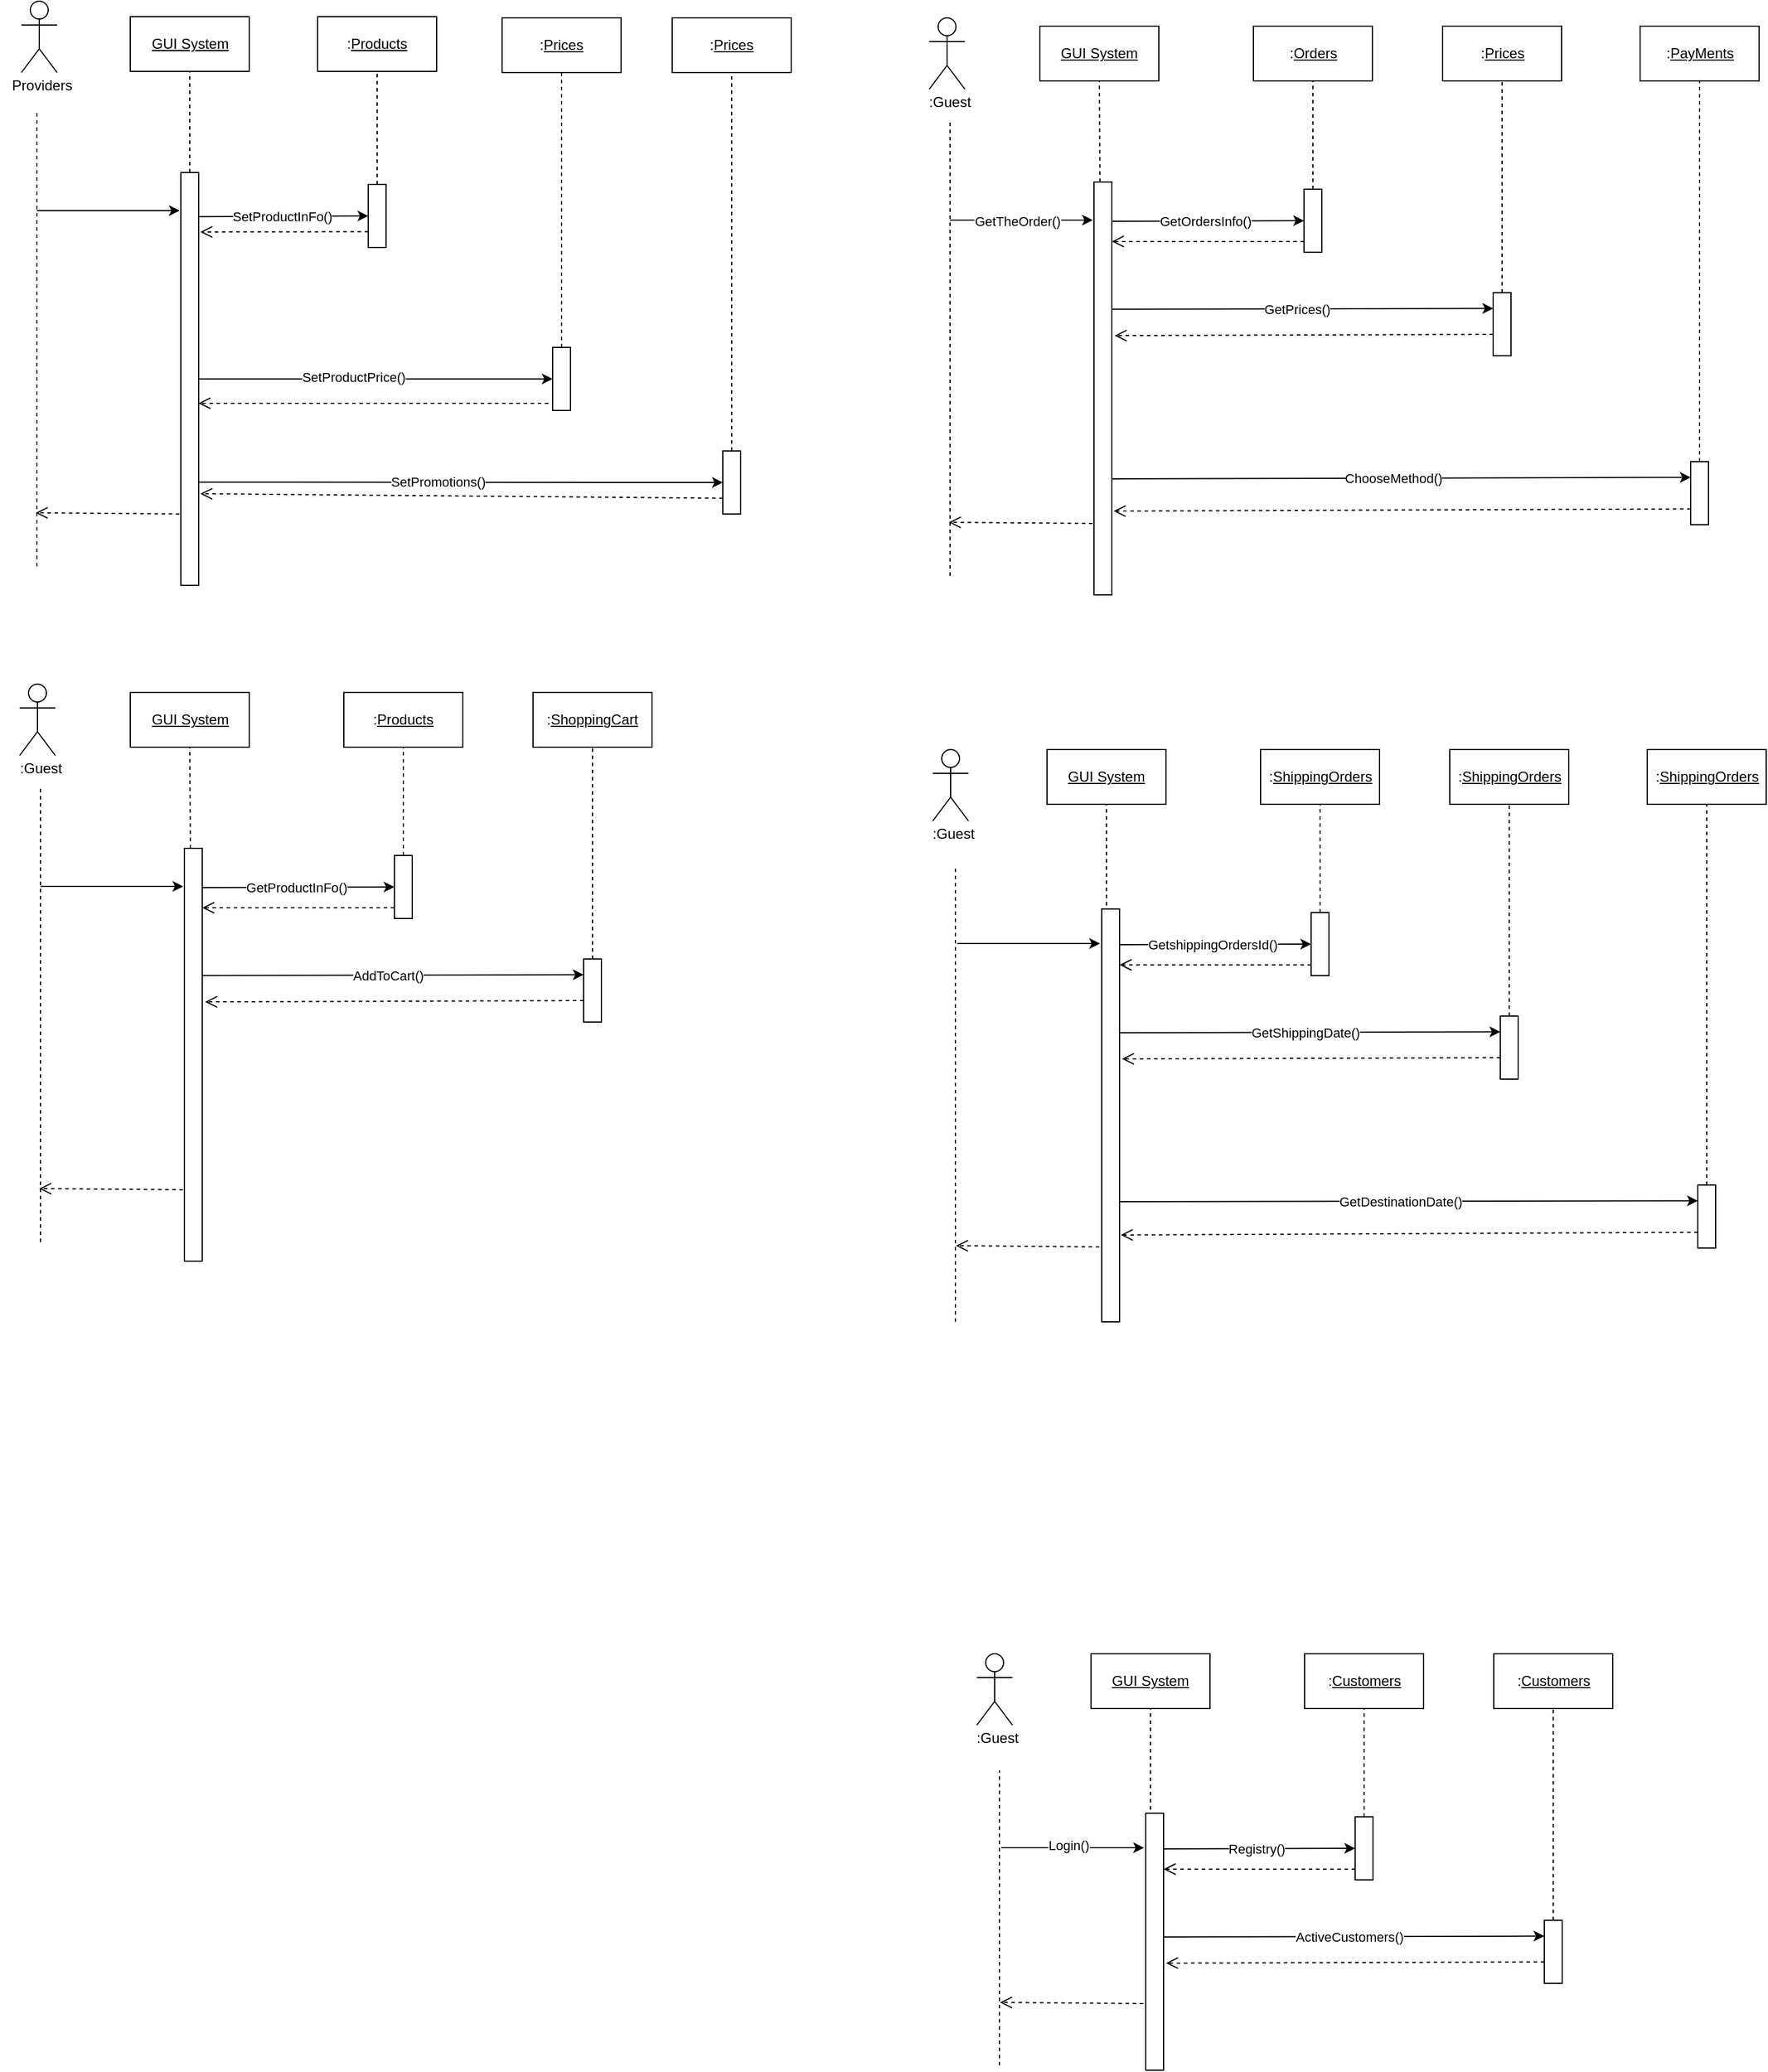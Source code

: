 <mxfile version="24.2.8" type="github">
  <diagram name="Trang-1" id="QfPc8f2yyIYW2TFsUel_">
    <mxGraphModel dx="802" dy="928" grid="0" gridSize="10" guides="1" tooltips="1" connect="1" arrows="1" fold="1" page="1" pageScale="1" pageWidth="1654" pageHeight="2336" math="0" shadow="0">
      <root>
        <mxCell id="0" />
        <mxCell id="1" parent="0" />
        <mxCell id="klZ8Iv5JOiSuoDanMf5N-1" value="Actor" style="shape=umlActor;verticalLabelPosition=bottom;verticalAlign=top;html=1;outlineConnect=0;overflow=hidden;noLabel=1;" vertex="1" parent="1">
          <mxGeometry x="75" y="64" width="30" height="60" as="geometry" />
        </mxCell>
        <mxCell id="klZ8Iv5JOiSuoDanMf5N-3" value="&lt;u&gt;GUI System&lt;/u&gt;" style="rounded=0;whiteSpace=wrap;html=1;" vertex="1" parent="1">
          <mxGeometry x="166.5" y="77" width="100" height="46" as="geometry" />
        </mxCell>
        <mxCell id="klZ8Iv5JOiSuoDanMf5N-4" value="" style="rounded=0;whiteSpace=wrap;html=1;" vertex="1" parent="1">
          <mxGeometry x="209" y="208" width="15" height="347" as="geometry" />
        </mxCell>
        <mxCell id="klZ8Iv5JOiSuoDanMf5N-5" value=":&lt;u&gt;Products&lt;/u&gt;" style="rounded=0;whiteSpace=wrap;html=1;" vertex="1" parent="1">
          <mxGeometry x="324" y="77" width="100" height="46" as="geometry" />
        </mxCell>
        <mxCell id="klZ8Iv5JOiSuoDanMf5N-6" value=":&lt;u&gt;Prices&lt;/u&gt;" style="rounded=0;whiteSpace=wrap;html=1;" vertex="1" parent="1">
          <mxGeometry x="479" y="78" width="100" height="46" as="geometry" />
        </mxCell>
        <mxCell id="klZ8Iv5JOiSuoDanMf5N-8" value="" style="endArrow=none;dashed=1;html=1;rounded=0;" edge="1" parent="1">
          <mxGeometry width="50" height="50" relative="1" as="geometry">
            <mxPoint x="88" y="539" as="sourcePoint" />
            <mxPoint x="88" y="156" as="targetPoint" />
          </mxGeometry>
        </mxCell>
        <mxCell id="klZ8Iv5JOiSuoDanMf5N-9" value="" style="endArrow=classic;html=1;rounded=0;" edge="1" parent="1">
          <mxGeometry width="50" height="50" relative="1" as="geometry">
            <mxPoint x="88" y="240" as="sourcePoint" />
            <mxPoint x="208" y="240" as="targetPoint" />
          </mxGeometry>
        </mxCell>
        <mxCell id="klZ8Iv5JOiSuoDanMf5N-10" value="" style="endArrow=none;dashed=1;html=1;rounded=0;entryX=0.5;entryY=1;entryDx=0;entryDy=0;exitX=0.5;exitY=0;exitDx=0;exitDy=0;" edge="1" parent="1" source="klZ8Iv5JOiSuoDanMf5N-4" target="klZ8Iv5JOiSuoDanMf5N-3">
          <mxGeometry width="50" height="50" relative="1" as="geometry">
            <mxPoint x="232" y="337" as="sourcePoint" />
            <mxPoint x="282" y="287" as="targetPoint" />
          </mxGeometry>
        </mxCell>
        <mxCell id="klZ8Iv5JOiSuoDanMf5N-13" value="" style="endArrow=classic;html=1;rounded=0;exitX=1.027;exitY=0.107;exitDx=0;exitDy=0;exitPerimeter=0;entryX=0;entryY=0.5;entryDx=0;entryDy=0;" edge="1" parent="1" source="klZ8Iv5JOiSuoDanMf5N-4" target="klZ8Iv5JOiSuoDanMf5N-14">
          <mxGeometry width="50" height="50" relative="1" as="geometry">
            <mxPoint x="257" y="236" as="sourcePoint" />
            <mxPoint x="338" y="239" as="targetPoint" />
          </mxGeometry>
        </mxCell>
        <mxCell id="klZ8Iv5JOiSuoDanMf5N-16" value="SetProductInFo()" style="edgeLabel;html=1;align=center;verticalAlign=middle;resizable=0;points=[];" vertex="1" connectable="0" parent="klZ8Iv5JOiSuoDanMf5N-13">
          <mxGeometry x="-0.029" relative="1" as="geometry">
            <mxPoint as="offset" />
          </mxGeometry>
        </mxCell>
        <mxCell id="klZ8Iv5JOiSuoDanMf5N-14" value="" style="rounded=0;whiteSpace=wrap;html=1;" vertex="1" parent="1">
          <mxGeometry x="366.5" y="218" width="15" height="53" as="geometry" />
        </mxCell>
        <mxCell id="klZ8Iv5JOiSuoDanMf5N-18" value="" style="rounded=0;whiteSpace=wrap;html=1;" vertex="1" parent="1">
          <mxGeometry x="521.5" y="355" width="15" height="53" as="geometry" />
        </mxCell>
        <mxCell id="klZ8Iv5JOiSuoDanMf5N-21" value="" style="endArrow=none;dashed=1;html=1;rounded=0;exitX=0.5;exitY=0;exitDx=0;exitDy=0;entryX=0.5;entryY=1;entryDx=0;entryDy=0;" edge="1" parent="1" source="klZ8Iv5JOiSuoDanMf5N-14" target="klZ8Iv5JOiSuoDanMf5N-5">
          <mxGeometry width="50" height="50" relative="1" as="geometry">
            <mxPoint x="464" y="337" as="sourcePoint" />
            <mxPoint x="514" y="287" as="targetPoint" />
          </mxGeometry>
        </mxCell>
        <mxCell id="klZ8Iv5JOiSuoDanMf5N-22" value="" style="endArrow=none;dashed=1;html=1;rounded=0;exitX=0.5;exitY=0;exitDx=0;exitDy=0;entryX=0.5;entryY=1;entryDx=0;entryDy=0;" edge="1" parent="1" source="klZ8Iv5JOiSuoDanMf5N-18" target="klZ8Iv5JOiSuoDanMf5N-6">
          <mxGeometry width="50" height="50" relative="1" as="geometry">
            <mxPoint x="384" y="222" as="sourcePoint" />
            <mxPoint x="384" y="133" as="targetPoint" />
          </mxGeometry>
        </mxCell>
        <mxCell id="klZ8Iv5JOiSuoDanMf5N-24" value=":&lt;u&gt;Prices&lt;/u&gt;" style="rounded=0;whiteSpace=wrap;html=1;" vertex="1" parent="1">
          <mxGeometry x="622" y="78" width="100" height="46" as="geometry" />
        </mxCell>
        <mxCell id="klZ8Iv5JOiSuoDanMf5N-25" value="" style="endArrow=none;dashed=1;html=1;rounded=0;entryX=0.5;entryY=1;entryDx=0;entryDy=0;exitX=0.5;exitY=0;exitDx=0;exitDy=0;" edge="1" parent="1" source="klZ8Iv5JOiSuoDanMf5N-27" target="klZ8Iv5JOiSuoDanMf5N-24">
          <mxGeometry width="50" height="50" relative="1" as="geometry">
            <mxPoint x="672" y="197" as="sourcePoint" />
            <mxPoint x="514" y="287" as="targetPoint" />
          </mxGeometry>
        </mxCell>
        <mxCell id="klZ8Iv5JOiSuoDanMf5N-27" value="" style="rounded=0;whiteSpace=wrap;html=1;" vertex="1" parent="1">
          <mxGeometry x="664.5" y="442" width="15" height="53" as="geometry" />
        </mxCell>
        <mxCell id="klZ8Iv5JOiSuoDanMf5N-30" style="rounded=0;orthogonalLoop=1;jettySize=auto;html=1;exitX=1;exitY=0.5;exitDx=0;exitDy=0;entryX=0;entryY=0.5;entryDx=0;entryDy=0;" edge="1" parent="1" source="klZ8Iv5JOiSuoDanMf5N-4" target="klZ8Iv5JOiSuoDanMf5N-18">
          <mxGeometry relative="1" as="geometry">
            <mxPoint x="508" y="349" as="targetPoint" />
            <mxPoint x="261" y="313" as="sourcePoint" />
          </mxGeometry>
        </mxCell>
        <mxCell id="klZ8Iv5JOiSuoDanMf5N-31" value="SetProductPrice()" style="edgeLabel;html=1;align=center;verticalAlign=middle;resizable=0;points=[];" vertex="1" connectable="0" parent="klZ8Iv5JOiSuoDanMf5N-30">
          <mxGeometry x="-0.131" y="2" relative="1" as="geometry">
            <mxPoint as="offset" />
          </mxGeometry>
        </mxCell>
        <mxCell id="klZ8Iv5JOiSuoDanMf5N-32" style="rounded=0;orthogonalLoop=1;jettySize=auto;html=1;exitX=1;exitY=0.75;exitDx=0;exitDy=0;entryX=0;entryY=0.5;entryDx=0;entryDy=0;" edge="1" parent="1" source="klZ8Iv5JOiSuoDanMf5N-4" target="klZ8Iv5JOiSuoDanMf5N-27">
          <mxGeometry relative="1" as="geometry">
            <mxPoint x="378" y="466" as="sourcePoint" />
            <mxPoint x="590" y="468" as="targetPoint" />
          </mxGeometry>
        </mxCell>
        <mxCell id="klZ8Iv5JOiSuoDanMf5N-33" value="SetPromotions()" style="edgeLabel;html=1;align=center;verticalAlign=middle;resizable=0;points=[];" vertex="1" connectable="0" parent="klZ8Iv5JOiSuoDanMf5N-32">
          <mxGeometry x="-0.089" y="1" relative="1" as="geometry">
            <mxPoint as="offset" />
          </mxGeometry>
        </mxCell>
        <mxCell id="klZ8Iv5JOiSuoDanMf5N-35" value="" style="html=1;verticalAlign=bottom;endArrow=open;dashed=1;endSize=8;curved=0;rounded=0;exitX=0;exitY=0.75;exitDx=0;exitDy=0;entryX=1.093;entryY=0.144;entryDx=0;entryDy=0;entryPerimeter=0;" edge="1" parent="1" source="klZ8Iv5JOiSuoDanMf5N-14" target="klZ8Iv5JOiSuoDanMf5N-4">
          <mxGeometry relative="1" as="geometry">
            <mxPoint x="353" y="268" as="sourcePoint" />
            <mxPoint x="273" y="268" as="targetPoint" />
          </mxGeometry>
        </mxCell>
        <mxCell id="klZ8Iv5JOiSuoDanMf5N-36" value="" style="html=1;verticalAlign=bottom;endArrow=open;dashed=1;endSize=8;curved=0;rounded=0;exitX=-0.08;exitY=0.827;exitDx=0;exitDy=0;entryX=1.093;entryY=0.144;entryDx=0;entryDy=0;entryPerimeter=0;exitPerimeter=0;" edge="1" parent="1" source="klZ8Iv5JOiSuoDanMf5N-4">
          <mxGeometry relative="1" as="geometry">
            <mxPoint x="229" y="494" as="sourcePoint" />
            <mxPoint x="87" y="494" as="targetPoint" />
          </mxGeometry>
        </mxCell>
        <mxCell id="klZ8Iv5JOiSuoDanMf5N-37" value="" style="html=1;verticalAlign=bottom;endArrow=open;dashed=1;endSize=8;curved=0;rounded=0;exitX=0;exitY=0.75;exitDx=0;exitDy=0;entryX=1.093;entryY=0.778;entryDx=0;entryDy=0;entryPerimeter=0;" edge="1" parent="1" source="klZ8Iv5JOiSuoDanMf5N-27" target="klZ8Iv5JOiSuoDanMf5N-4">
          <mxGeometry relative="1" as="geometry">
            <mxPoint x="371" y="485" as="sourcePoint" />
            <mxPoint x="229" y="485" as="targetPoint" />
          </mxGeometry>
        </mxCell>
        <mxCell id="klZ8Iv5JOiSuoDanMf5N-38" value="" style="html=1;verticalAlign=bottom;endArrow=open;dashed=1;endSize=8;curved=0;rounded=0;exitX=0;exitY=0.75;exitDx=0;exitDy=0;entryX=0.987;entryY=0.559;entryDx=0;entryDy=0;entryPerimeter=0;" edge="1" parent="1" target="klZ8Iv5JOiSuoDanMf5N-4">
          <mxGeometry relative="1" as="geometry">
            <mxPoint x="518" y="402" as="sourcePoint" />
            <mxPoint x="376" y="402" as="targetPoint" />
          </mxGeometry>
        </mxCell>
        <mxCell id="klZ8Iv5JOiSuoDanMf5N-40" value="Providers" style="text;html=1;align=center;verticalAlign=middle;resizable=0;points=[];autosize=1;strokeColor=none;fillColor=none;" vertex="1" parent="1">
          <mxGeometry x="57" y="122" width="69" height="26" as="geometry" />
        </mxCell>
        <mxCell id="klZ8Iv5JOiSuoDanMf5N-41" value="Actor" style="shape=umlActor;verticalLabelPosition=bottom;verticalAlign=top;html=1;outlineConnect=0;overflow=hidden;noLabel=1;" vertex="1" parent="1">
          <mxGeometry x="73.5" y="638" width="30" height="60" as="geometry" />
        </mxCell>
        <mxCell id="klZ8Iv5JOiSuoDanMf5N-42" value=":Guest" style="text;html=1;align=center;verticalAlign=middle;resizable=0;points=[];autosize=1;strokeColor=none;fillColor=none;" vertex="1" parent="1">
          <mxGeometry x="64.5" y="696" width="53" height="26" as="geometry" />
        </mxCell>
        <mxCell id="klZ8Iv5JOiSuoDanMf5N-43" value="" style="endArrow=none;dashed=1;html=1;rounded=0;" edge="1" parent="1">
          <mxGeometry width="50" height="50" relative="1" as="geometry">
            <mxPoint x="91" y="1107" as="sourcePoint" />
            <mxPoint x="91" y="724" as="targetPoint" />
          </mxGeometry>
        </mxCell>
        <mxCell id="klZ8Iv5JOiSuoDanMf5N-44" value="" style="endArrow=classic;html=1;rounded=0;" edge="1" parent="1">
          <mxGeometry width="50" height="50" relative="1" as="geometry">
            <mxPoint x="91" y="808" as="sourcePoint" />
            <mxPoint x="211" y="808" as="targetPoint" />
          </mxGeometry>
        </mxCell>
        <mxCell id="klZ8Iv5JOiSuoDanMf5N-45" value="" style="rounded=0;whiteSpace=wrap;html=1;" vertex="1" parent="1">
          <mxGeometry x="212" y="776" width="15" height="347" as="geometry" />
        </mxCell>
        <mxCell id="klZ8Iv5JOiSuoDanMf5N-46" value="" style="html=1;verticalAlign=bottom;endArrow=open;dashed=1;endSize=8;curved=0;rounded=0;exitX=-0.08;exitY=0.827;exitDx=0;exitDy=0;entryX=1.093;entryY=0.144;entryDx=0;entryDy=0;entryPerimeter=0;exitPerimeter=0;" edge="1" source="klZ8Iv5JOiSuoDanMf5N-45" parent="1">
          <mxGeometry relative="1" as="geometry">
            <mxPoint x="232" y="1062" as="sourcePoint" />
            <mxPoint x="90" y="1062" as="targetPoint" />
          </mxGeometry>
        </mxCell>
        <mxCell id="klZ8Iv5JOiSuoDanMf5N-47" value="&lt;u&gt;GUI System&lt;/u&gt;" style="rounded=0;whiteSpace=wrap;html=1;" vertex="1" parent="1">
          <mxGeometry x="166.5" y="645" width="100" height="46" as="geometry" />
        </mxCell>
        <mxCell id="klZ8Iv5JOiSuoDanMf5N-48" value="" style="endArrow=none;dashed=1;html=1;rounded=0;entryX=0.5;entryY=1;entryDx=0;entryDy=0;exitX=0.333;exitY=0;exitDx=0;exitDy=0;exitPerimeter=0;" edge="1" parent="1" source="klZ8Iv5JOiSuoDanMf5N-45" target="klZ8Iv5JOiSuoDanMf5N-47">
          <mxGeometry width="50" height="50" relative="1" as="geometry">
            <mxPoint x="219" y="772" as="sourcePoint" />
            <mxPoint x="219" y="694" as="targetPoint" />
          </mxGeometry>
        </mxCell>
        <mxCell id="klZ8Iv5JOiSuoDanMf5N-49" value=":&lt;u&gt;Products&lt;/u&gt;" style="rounded=0;whiteSpace=wrap;html=1;" vertex="1" parent="1">
          <mxGeometry x="346" y="645" width="100" height="46" as="geometry" />
        </mxCell>
        <mxCell id="klZ8Iv5JOiSuoDanMf5N-50" value="" style="endArrow=none;dashed=1;html=1;rounded=0;entryX=0.5;entryY=1;entryDx=0;entryDy=0;exitX=0.5;exitY=0;exitDx=0;exitDy=0;" edge="1" parent="1" source="klZ8Iv5JOiSuoDanMf5N-51" target="klZ8Iv5JOiSuoDanMf5N-49">
          <mxGeometry width="50" height="50" relative="1" as="geometry">
            <mxPoint x="396" y="760" as="sourcePoint" />
            <mxPoint x="395.5" y="698" as="targetPoint" />
          </mxGeometry>
        </mxCell>
        <mxCell id="klZ8Iv5JOiSuoDanMf5N-51" value="" style="rounded=0;whiteSpace=wrap;html=1;" vertex="1" parent="1">
          <mxGeometry x="388.5" y="782" width="15" height="53" as="geometry" />
        </mxCell>
        <mxCell id="klZ8Iv5JOiSuoDanMf5N-52" value="" style="endArrow=classic;html=1;rounded=0;exitX=1.027;exitY=0.107;exitDx=0;exitDy=0;exitPerimeter=0;entryX=0;entryY=0.5;entryDx=0;entryDy=0;" edge="1" parent="1" target="klZ8Iv5JOiSuoDanMf5N-51">
          <mxGeometry width="50" height="50" relative="1" as="geometry">
            <mxPoint x="227" y="809" as="sourcePoint" />
            <mxPoint x="370" y="809" as="targetPoint" />
          </mxGeometry>
        </mxCell>
        <mxCell id="klZ8Iv5JOiSuoDanMf5N-53" value="GetProductInFo()" style="edgeLabel;html=1;align=center;verticalAlign=middle;resizable=0;points=[];" vertex="1" connectable="0" parent="klZ8Iv5JOiSuoDanMf5N-52">
          <mxGeometry x="-0.029" relative="1" as="geometry">
            <mxPoint as="offset" />
          </mxGeometry>
        </mxCell>
        <mxCell id="klZ8Iv5JOiSuoDanMf5N-55" value="" style="html=1;verticalAlign=bottom;endArrow=open;dashed=1;endSize=8;curved=0;rounded=0;exitX=-0.08;exitY=0.827;exitDx=0;exitDy=0;entryX=1;entryY=0.144;entryDx=0;entryDy=0;entryPerimeter=0;exitPerimeter=0;" edge="1" parent="1" target="klZ8Iv5JOiSuoDanMf5N-45">
          <mxGeometry relative="1" as="geometry">
            <mxPoint x="388.5" y="826" as="sourcePoint" />
            <mxPoint x="267.5" y="825" as="targetPoint" />
          </mxGeometry>
        </mxCell>
        <mxCell id="klZ8Iv5JOiSuoDanMf5N-56" value=":&lt;u&gt;ShoppingCart&lt;/u&gt;" style="rounded=0;whiteSpace=wrap;html=1;" vertex="1" parent="1">
          <mxGeometry x="505" y="645" width="100" height="46" as="geometry" />
        </mxCell>
        <mxCell id="klZ8Iv5JOiSuoDanMf5N-57" value="" style="endArrow=none;dashed=1;html=1;rounded=0;entryX=0.5;entryY=1;entryDx=0;entryDy=0;exitX=0.5;exitY=0;exitDx=0;exitDy=0;" edge="1" parent="1" source="klZ8Iv5JOiSuoDanMf5N-58" target="klZ8Iv5JOiSuoDanMf5N-56">
          <mxGeometry width="50" height="50" relative="1" as="geometry">
            <mxPoint x="555" y="871" as="sourcePoint" />
            <mxPoint x="406" y="701" as="targetPoint" />
          </mxGeometry>
        </mxCell>
        <mxCell id="klZ8Iv5JOiSuoDanMf5N-58" value="" style="rounded=0;whiteSpace=wrap;html=1;" vertex="1" parent="1">
          <mxGeometry x="547.5" y="869" width="15" height="53" as="geometry" />
        </mxCell>
        <mxCell id="klZ8Iv5JOiSuoDanMf5N-59" value="" style="endArrow=classic;html=1;rounded=0;exitX=1;exitY=0.308;exitDx=0;exitDy=0;exitPerimeter=0;entryX=0;entryY=0.25;entryDx=0;entryDy=0;" edge="1" parent="1" source="klZ8Iv5JOiSuoDanMf5N-45" target="klZ8Iv5JOiSuoDanMf5N-58">
          <mxGeometry width="50" height="50" relative="1" as="geometry">
            <mxPoint x="227" y="891" as="sourcePoint" />
            <mxPoint x="389" y="891" as="targetPoint" />
          </mxGeometry>
        </mxCell>
        <mxCell id="klZ8Iv5JOiSuoDanMf5N-60" value="AddToCart()" style="edgeLabel;html=1;align=center;verticalAlign=middle;resizable=0;points=[];" vertex="1" connectable="0" parent="klZ8Iv5JOiSuoDanMf5N-59">
          <mxGeometry x="-0.029" relative="1" as="geometry">
            <mxPoint as="offset" />
          </mxGeometry>
        </mxCell>
        <mxCell id="klZ8Iv5JOiSuoDanMf5N-61" value="" style="html=1;verticalAlign=bottom;endArrow=open;dashed=1;endSize=8;curved=0;rounded=0;exitX=-0.08;exitY=0.827;exitDx=0;exitDy=0;entryX=1.16;entryY=0.372;entryDx=0;entryDy=0;entryPerimeter=0;exitPerimeter=0;" edge="1" parent="1" target="klZ8Iv5JOiSuoDanMf5N-45">
          <mxGeometry relative="1" as="geometry">
            <mxPoint x="547.5" y="904" as="sourcePoint" />
            <mxPoint x="386" y="904" as="targetPoint" />
          </mxGeometry>
        </mxCell>
        <mxCell id="klZ8Iv5JOiSuoDanMf5N-63" value="Actor" style="shape=umlActor;verticalLabelPosition=bottom;verticalAlign=top;html=1;outlineConnect=0;overflow=hidden;noLabel=1;" vertex="1" parent="1">
          <mxGeometry x="838" y="78" width="30" height="60" as="geometry" />
        </mxCell>
        <mxCell id="klZ8Iv5JOiSuoDanMf5N-64" value=":Guest" style="text;html=1;align=center;verticalAlign=middle;resizable=0;points=[];autosize=1;strokeColor=none;fillColor=none;" vertex="1" parent="1">
          <mxGeometry x="828" y="136" width="53" height="26" as="geometry" />
        </mxCell>
        <mxCell id="klZ8Iv5JOiSuoDanMf5N-65" value="" style="endArrow=none;dashed=1;html=1;rounded=0;" edge="1" parent="1">
          <mxGeometry width="50" height="50" relative="1" as="geometry">
            <mxPoint x="855.5" y="547" as="sourcePoint" />
            <mxPoint x="855.5" y="164" as="targetPoint" />
          </mxGeometry>
        </mxCell>
        <mxCell id="klZ8Iv5JOiSuoDanMf5N-66" value="" style="endArrow=classic;html=1;rounded=0;" edge="1" parent="1">
          <mxGeometry width="50" height="50" relative="1" as="geometry">
            <mxPoint x="855.5" y="248" as="sourcePoint" />
            <mxPoint x="975.5" y="248" as="targetPoint" />
          </mxGeometry>
        </mxCell>
        <mxCell id="klZ8Iv5JOiSuoDanMf5N-83" value="GetTheOrder()" style="edgeLabel;html=1;align=center;verticalAlign=middle;resizable=0;points=[];" vertex="1" connectable="0" parent="klZ8Iv5JOiSuoDanMf5N-66">
          <mxGeometry x="-0.261" y="-1" relative="1" as="geometry">
            <mxPoint x="12" as="offset" />
          </mxGeometry>
        </mxCell>
        <mxCell id="klZ8Iv5JOiSuoDanMf5N-67" value="" style="rounded=0;whiteSpace=wrap;html=1;" vertex="1" parent="1">
          <mxGeometry x="976.5" y="216" width="15" height="347" as="geometry" />
        </mxCell>
        <mxCell id="klZ8Iv5JOiSuoDanMf5N-68" value="" style="html=1;verticalAlign=bottom;endArrow=open;dashed=1;endSize=8;curved=0;rounded=0;exitX=-0.08;exitY=0.827;exitDx=0;exitDy=0;entryX=1.093;entryY=0.144;entryDx=0;entryDy=0;entryPerimeter=0;exitPerimeter=0;" edge="1" source="klZ8Iv5JOiSuoDanMf5N-67" parent="1">
          <mxGeometry relative="1" as="geometry">
            <mxPoint x="996.5" y="502" as="sourcePoint" />
            <mxPoint x="854.5" y="502" as="targetPoint" />
          </mxGeometry>
        </mxCell>
        <mxCell id="klZ8Iv5JOiSuoDanMf5N-69" value="&lt;u&gt;GUI System&lt;/u&gt;" style="rounded=0;whiteSpace=wrap;html=1;" vertex="1" parent="1">
          <mxGeometry x="931" y="85" width="100" height="46" as="geometry" />
        </mxCell>
        <mxCell id="klZ8Iv5JOiSuoDanMf5N-70" value="" style="endArrow=none;dashed=1;html=1;rounded=0;entryX=0.5;entryY=1;entryDx=0;entryDy=0;exitX=0.333;exitY=0;exitDx=0;exitDy=0;exitPerimeter=0;" edge="1" source="klZ8Iv5JOiSuoDanMf5N-67" target="klZ8Iv5JOiSuoDanMf5N-69" parent="1">
          <mxGeometry width="50" height="50" relative="1" as="geometry">
            <mxPoint x="983.5" y="212" as="sourcePoint" />
            <mxPoint x="983.5" y="134" as="targetPoint" />
          </mxGeometry>
        </mxCell>
        <mxCell id="klZ8Iv5JOiSuoDanMf5N-71" value=":&lt;u&gt;Orders&lt;/u&gt;" style="rounded=0;whiteSpace=wrap;html=1;" vertex="1" parent="1">
          <mxGeometry x="1110.5" y="85" width="100" height="46" as="geometry" />
        </mxCell>
        <mxCell id="klZ8Iv5JOiSuoDanMf5N-72" value="" style="endArrow=none;dashed=1;html=1;rounded=0;entryX=0.5;entryY=1;entryDx=0;entryDy=0;exitX=0.5;exitY=0;exitDx=0;exitDy=0;" edge="1" source="klZ8Iv5JOiSuoDanMf5N-73" target="klZ8Iv5JOiSuoDanMf5N-71" parent="1">
          <mxGeometry width="50" height="50" relative="1" as="geometry">
            <mxPoint x="1160.5" y="200" as="sourcePoint" />
            <mxPoint x="1160" y="138" as="targetPoint" />
          </mxGeometry>
        </mxCell>
        <mxCell id="klZ8Iv5JOiSuoDanMf5N-73" value="" style="rounded=0;whiteSpace=wrap;html=1;" vertex="1" parent="1">
          <mxGeometry x="1153" y="222" width="15" height="53" as="geometry" />
        </mxCell>
        <mxCell id="klZ8Iv5JOiSuoDanMf5N-74" value="" style="endArrow=classic;html=1;rounded=0;exitX=1.027;exitY=0.107;exitDx=0;exitDy=0;exitPerimeter=0;entryX=0;entryY=0.5;entryDx=0;entryDy=0;" edge="1" target="klZ8Iv5JOiSuoDanMf5N-73" parent="1">
          <mxGeometry width="50" height="50" relative="1" as="geometry">
            <mxPoint x="991.5" y="249" as="sourcePoint" />
            <mxPoint x="1134.5" y="249" as="targetPoint" />
          </mxGeometry>
        </mxCell>
        <mxCell id="klZ8Iv5JOiSuoDanMf5N-75" value="GetOrdersInfo()" style="edgeLabel;html=1;align=center;verticalAlign=middle;resizable=0;points=[];" vertex="1" connectable="0" parent="klZ8Iv5JOiSuoDanMf5N-74">
          <mxGeometry x="-0.029" relative="1" as="geometry">
            <mxPoint as="offset" />
          </mxGeometry>
        </mxCell>
        <mxCell id="klZ8Iv5JOiSuoDanMf5N-76" value="" style="html=1;verticalAlign=bottom;endArrow=open;dashed=1;endSize=8;curved=0;rounded=0;exitX=-0.08;exitY=0.827;exitDx=0;exitDy=0;entryX=1;entryY=0.144;entryDx=0;entryDy=0;entryPerimeter=0;exitPerimeter=0;" edge="1" target="klZ8Iv5JOiSuoDanMf5N-67" parent="1">
          <mxGeometry relative="1" as="geometry">
            <mxPoint x="1153" y="266" as="sourcePoint" />
            <mxPoint x="1032" y="265" as="targetPoint" />
          </mxGeometry>
        </mxCell>
        <mxCell id="klZ8Iv5JOiSuoDanMf5N-77" value=":&lt;u&gt;Prices&lt;/u&gt;" style="rounded=0;whiteSpace=wrap;html=1;" vertex="1" parent="1">
          <mxGeometry x="1269.5" y="85" width="100" height="46" as="geometry" />
        </mxCell>
        <mxCell id="klZ8Iv5JOiSuoDanMf5N-78" value="" style="endArrow=none;dashed=1;html=1;rounded=0;entryX=0.5;entryY=1;entryDx=0;entryDy=0;exitX=0.5;exitY=0;exitDx=0;exitDy=0;" edge="1" source="klZ8Iv5JOiSuoDanMf5N-79" target="klZ8Iv5JOiSuoDanMf5N-77" parent="1">
          <mxGeometry width="50" height="50" relative="1" as="geometry">
            <mxPoint x="1319.5" y="311" as="sourcePoint" />
            <mxPoint x="1170.5" y="141" as="targetPoint" />
          </mxGeometry>
        </mxCell>
        <mxCell id="klZ8Iv5JOiSuoDanMf5N-79" value="" style="rounded=0;whiteSpace=wrap;html=1;" vertex="1" parent="1">
          <mxGeometry x="1312" y="309" width="15" height="53" as="geometry" />
        </mxCell>
        <mxCell id="klZ8Iv5JOiSuoDanMf5N-80" value="" style="endArrow=classic;html=1;rounded=0;exitX=1;exitY=0.308;exitDx=0;exitDy=0;exitPerimeter=0;entryX=0;entryY=0.25;entryDx=0;entryDy=0;" edge="1" source="klZ8Iv5JOiSuoDanMf5N-67" target="klZ8Iv5JOiSuoDanMf5N-79" parent="1">
          <mxGeometry width="50" height="50" relative="1" as="geometry">
            <mxPoint x="991.5" y="331" as="sourcePoint" />
            <mxPoint x="1153.5" y="331" as="targetPoint" />
          </mxGeometry>
        </mxCell>
        <mxCell id="klZ8Iv5JOiSuoDanMf5N-81" value="GetPrices()" style="edgeLabel;html=1;align=center;verticalAlign=middle;resizable=0;points=[];" vertex="1" connectable="0" parent="klZ8Iv5JOiSuoDanMf5N-80">
          <mxGeometry x="-0.029" relative="1" as="geometry">
            <mxPoint as="offset" />
          </mxGeometry>
        </mxCell>
        <mxCell id="klZ8Iv5JOiSuoDanMf5N-82" value="" style="html=1;verticalAlign=bottom;endArrow=open;dashed=1;endSize=8;curved=0;rounded=0;exitX=-0.08;exitY=0.827;exitDx=0;exitDy=0;entryX=1.16;entryY=0.372;entryDx=0;entryDy=0;entryPerimeter=0;exitPerimeter=0;" edge="1" target="klZ8Iv5JOiSuoDanMf5N-67" parent="1">
          <mxGeometry relative="1" as="geometry">
            <mxPoint x="1312" y="344" as="sourcePoint" />
            <mxPoint x="1150.5" y="344" as="targetPoint" />
          </mxGeometry>
        </mxCell>
        <mxCell id="klZ8Iv5JOiSuoDanMf5N-84" value="" style="endArrow=classic;html=1;rounded=0;exitX=0.999;exitY=0.719;exitDx=0;exitDy=0;exitPerimeter=0;entryX=0;entryY=0.25;entryDx=0;entryDy=0;" edge="1" target="klZ8Iv5JOiSuoDanMf5N-87" parent="1" source="klZ8Iv5JOiSuoDanMf5N-67">
          <mxGeometry width="50" height="50" relative="1" as="geometry">
            <mxPoint x="1158" y="323" as="sourcePoint" />
            <mxPoint x="1319.5" y="331" as="targetPoint" />
          </mxGeometry>
        </mxCell>
        <mxCell id="klZ8Iv5JOiSuoDanMf5N-85" value="ChooseMethod()" style="edgeLabel;html=1;align=center;verticalAlign=middle;resizable=0;points=[];" vertex="1" connectable="0" parent="klZ8Iv5JOiSuoDanMf5N-84">
          <mxGeometry x="-0.029" relative="1" as="geometry">
            <mxPoint as="offset" />
          </mxGeometry>
        </mxCell>
        <mxCell id="klZ8Iv5JOiSuoDanMf5N-86" value="" style="html=1;verticalAlign=bottom;endArrow=open;dashed=1;endSize=8;curved=0;rounded=0;exitX=0;exitY=0.75;exitDx=0;exitDy=0;entryX=1.102;entryY=0.797;entryDx=0;entryDy=0;entryPerimeter=0;" edge="1" parent="1" source="klZ8Iv5JOiSuoDanMf5N-87" target="klZ8Iv5JOiSuoDanMf5N-67">
          <mxGeometry relative="1" as="geometry">
            <mxPoint x="1478" y="344" as="sourcePoint" />
            <mxPoint x="1160" y="345" as="targetPoint" />
          </mxGeometry>
        </mxCell>
        <mxCell id="klZ8Iv5JOiSuoDanMf5N-87" value="" style="rounded=0;whiteSpace=wrap;html=1;" vertex="1" parent="1">
          <mxGeometry x="1478" y="451" width="15" height="53" as="geometry" />
        </mxCell>
        <mxCell id="klZ8Iv5JOiSuoDanMf5N-88" value="" style="endArrow=none;dashed=1;html=1;rounded=0;entryX=0.5;entryY=1;entryDx=0;entryDy=0;exitX=0.5;exitY=0;exitDx=0;exitDy=0;" edge="1" source="klZ8Iv5JOiSuoDanMf5N-87" target="klZ8Iv5JOiSuoDanMf5N-89" parent="1">
          <mxGeometry width="50" height="50" relative="1" as="geometry">
            <mxPoint x="1485.5" y="311" as="sourcePoint" />
            <mxPoint x="1336.5" y="141" as="targetPoint" />
          </mxGeometry>
        </mxCell>
        <mxCell id="klZ8Iv5JOiSuoDanMf5N-89" value=":&lt;u&gt;PayMents&lt;/u&gt;" style="rounded=0;whiteSpace=wrap;html=1;" vertex="1" parent="1">
          <mxGeometry x="1435.5" y="85" width="100" height="46" as="geometry" />
        </mxCell>
        <mxCell id="klZ8Iv5JOiSuoDanMf5N-91" value="Actor" style="shape=umlActor;verticalLabelPosition=bottom;verticalAlign=top;html=1;outlineConnect=0;overflow=hidden;noLabel=1;" vertex="1" parent="1">
          <mxGeometry x="841" y="693" width="30" height="60" as="geometry" />
        </mxCell>
        <mxCell id="klZ8Iv5JOiSuoDanMf5N-92" value=":Guest" style="text;html=1;align=center;verticalAlign=middle;resizable=0;points=[];autosize=1;strokeColor=none;fillColor=none;" vertex="1" parent="1">
          <mxGeometry x="831" y="751" width="53" height="26" as="geometry" />
        </mxCell>
        <mxCell id="klZ8Iv5JOiSuoDanMf5N-93" value="" style="endArrow=classic;html=1;rounded=0;" edge="1" parent="1">
          <mxGeometry width="50" height="50" relative="1" as="geometry">
            <mxPoint x="861.5" y="856" as="sourcePoint" />
            <mxPoint x="981.5" y="856" as="targetPoint" />
          </mxGeometry>
        </mxCell>
        <mxCell id="klZ8Iv5JOiSuoDanMf5N-95" value="" style="html=1;verticalAlign=bottom;endArrow=open;dashed=1;endSize=8;curved=0;rounded=0;exitX=-0.08;exitY=0.827;exitDx=0;exitDy=0;entryX=1.093;entryY=0.144;entryDx=0;entryDy=0;entryPerimeter=0;exitPerimeter=0;" edge="1" parent="1">
          <mxGeometry relative="1" as="geometry">
            <mxPoint x="981" y="1111" as="sourcePoint" />
            <mxPoint x="860.5" y="1110" as="targetPoint" />
          </mxGeometry>
        </mxCell>
        <mxCell id="klZ8Iv5JOiSuoDanMf5N-96" value="&lt;u&gt;GUI System&lt;/u&gt;" style="rounded=0;whiteSpace=wrap;html=1;" vertex="1" parent="1">
          <mxGeometry x="937" y="693" width="100" height="46" as="geometry" />
        </mxCell>
        <mxCell id="klZ8Iv5JOiSuoDanMf5N-97" value="" style="endArrow=none;dashed=1;html=1;rounded=0;entryX=0.5;entryY=1;entryDx=0;entryDy=0;exitX=0.333;exitY=0;exitDx=0;exitDy=0;exitPerimeter=0;" edge="1" target="klZ8Iv5JOiSuoDanMf5N-96" parent="1">
          <mxGeometry width="50" height="50" relative="1" as="geometry">
            <mxPoint x="987" y="824" as="sourcePoint" />
            <mxPoint x="989.5" y="742" as="targetPoint" />
          </mxGeometry>
        </mxCell>
        <mxCell id="klZ8Iv5JOiSuoDanMf5N-98" value=":&lt;u&gt;ShippingOrders&lt;/u&gt;" style="rounded=0;whiteSpace=wrap;html=1;" vertex="1" parent="1">
          <mxGeometry x="1116.5" y="693" width="100" height="46" as="geometry" />
        </mxCell>
        <mxCell id="klZ8Iv5JOiSuoDanMf5N-99" value="" style="endArrow=none;dashed=1;html=1;rounded=0;entryX=0.5;entryY=1;entryDx=0;entryDy=0;exitX=0.5;exitY=0;exitDx=0;exitDy=0;" edge="1" source="klZ8Iv5JOiSuoDanMf5N-100" target="klZ8Iv5JOiSuoDanMf5N-98" parent="1">
          <mxGeometry width="50" height="50" relative="1" as="geometry">
            <mxPoint x="1166.5" y="808" as="sourcePoint" />
            <mxPoint x="1166" y="746" as="targetPoint" />
          </mxGeometry>
        </mxCell>
        <mxCell id="klZ8Iv5JOiSuoDanMf5N-100" value="" style="rounded=0;whiteSpace=wrap;html=1;" vertex="1" parent="1">
          <mxGeometry x="1159" y="830" width="15" height="53" as="geometry" />
        </mxCell>
        <mxCell id="klZ8Iv5JOiSuoDanMf5N-101" value="" style="endArrow=classic;html=1;rounded=0;exitX=1.027;exitY=0.107;exitDx=0;exitDy=0;exitPerimeter=0;entryX=0;entryY=0.5;entryDx=0;entryDy=0;" edge="1" target="klZ8Iv5JOiSuoDanMf5N-100" parent="1">
          <mxGeometry width="50" height="50" relative="1" as="geometry">
            <mxPoint x="997.5" y="857" as="sourcePoint" />
            <mxPoint x="1140.5" y="857" as="targetPoint" />
          </mxGeometry>
        </mxCell>
        <mxCell id="klZ8Iv5JOiSuoDanMf5N-102" value="GetshippingOrdersId()" style="edgeLabel;html=1;align=center;verticalAlign=middle;resizable=0;points=[];" vertex="1" connectable="0" parent="klZ8Iv5JOiSuoDanMf5N-101">
          <mxGeometry x="-0.029" relative="1" as="geometry">
            <mxPoint as="offset" />
          </mxGeometry>
        </mxCell>
        <mxCell id="klZ8Iv5JOiSuoDanMf5N-103" value="" style="html=1;verticalAlign=bottom;endArrow=open;dashed=1;endSize=8;curved=0;rounded=0;exitX=-0.08;exitY=0.827;exitDx=0;exitDy=0;entryX=1;entryY=0.144;entryDx=0;entryDy=0;entryPerimeter=0;exitPerimeter=0;" edge="1" parent="1">
          <mxGeometry relative="1" as="geometry">
            <mxPoint x="1159" y="874" as="sourcePoint" />
            <mxPoint x="998" y="874" as="targetPoint" />
          </mxGeometry>
        </mxCell>
        <mxCell id="klZ8Iv5JOiSuoDanMf5N-104" value=":&lt;u&gt;ShippingOrders&lt;/u&gt;" style="rounded=0;whiteSpace=wrap;html=1;" vertex="1" parent="1">
          <mxGeometry x="1275.5" y="693" width="100" height="46" as="geometry" />
        </mxCell>
        <mxCell id="klZ8Iv5JOiSuoDanMf5N-105" value="" style="endArrow=none;dashed=1;html=1;rounded=0;entryX=0.5;entryY=1;entryDx=0;entryDy=0;exitX=0.5;exitY=0;exitDx=0;exitDy=0;" edge="1" source="klZ8Iv5JOiSuoDanMf5N-106" target="klZ8Iv5JOiSuoDanMf5N-104" parent="1">
          <mxGeometry width="50" height="50" relative="1" as="geometry">
            <mxPoint x="1325.5" y="919" as="sourcePoint" />
            <mxPoint x="1176.5" y="749" as="targetPoint" />
          </mxGeometry>
        </mxCell>
        <mxCell id="klZ8Iv5JOiSuoDanMf5N-106" value="" style="rounded=0;whiteSpace=wrap;html=1;" vertex="1" parent="1">
          <mxGeometry x="1318" y="917" width="15" height="53" as="geometry" />
        </mxCell>
        <mxCell id="klZ8Iv5JOiSuoDanMf5N-107" value="" style="endArrow=classic;html=1;rounded=0;exitX=1;exitY=0.308;exitDx=0;exitDy=0;exitPerimeter=0;entryX=0;entryY=0.25;entryDx=0;entryDy=0;" edge="1" target="klZ8Iv5JOiSuoDanMf5N-106" parent="1">
          <mxGeometry width="50" height="50" relative="1" as="geometry">
            <mxPoint x="998" y="931" as="sourcePoint" />
            <mxPoint x="1159.5" y="939" as="targetPoint" />
          </mxGeometry>
        </mxCell>
        <mxCell id="klZ8Iv5JOiSuoDanMf5N-108" value="GetShippingDate()" style="edgeLabel;html=1;align=center;verticalAlign=middle;resizable=0;points=[];" vertex="1" connectable="0" parent="klZ8Iv5JOiSuoDanMf5N-107">
          <mxGeometry x="-0.029" relative="1" as="geometry">
            <mxPoint as="offset" />
          </mxGeometry>
        </mxCell>
        <mxCell id="klZ8Iv5JOiSuoDanMf5N-109" value="" style="html=1;verticalAlign=bottom;endArrow=open;dashed=1;endSize=8;curved=0;rounded=0;exitX=-0.08;exitY=0.827;exitDx=0;exitDy=0;entryX=1.16;entryY=0.372;entryDx=0;entryDy=0;entryPerimeter=0;exitPerimeter=0;" edge="1" parent="1">
          <mxGeometry relative="1" as="geometry">
            <mxPoint x="1318" y="952" as="sourcePoint" />
            <mxPoint x="1000" y="953" as="targetPoint" />
          </mxGeometry>
        </mxCell>
        <mxCell id="klZ8Iv5JOiSuoDanMf5N-110" value="" style="endArrow=classic;html=1;rounded=0;exitX=0.999;exitY=0.719;exitDx=0;exitDy=0;exitPerimeter=0;entryX=0;entryY=0.25;entryDx=0;entryDy=0;" edge="1" target="klZ8Iv5JOiSuoDanMf5N-113" parent="1">
          <mxGeometry width="50" height="50" relative="1" as="geometry">
            <mxPoint x="997" y="1073" as="sourcePoint" />
            <mxPoint x="1325.5" y="939" as="targetPoint" />
          </mxGeometry>
        </mxCell>
        <mxCell id="klZ8Iv5JOiSuoDanMf5N-111" value="GetDestinationDate()" style="edgeLabel;html=1;align=center;verticalAlign=middle;resizable=0;points=[];" vertex="1" connectable="0" parent="klZ8Iv5JOiSuoDanMf5N-110">
          <mxGeometry x="-0.029" relative="1" as="geometry">
            <mxPoint as="offset" />
          </mxGeometry>
        </mxCell>
        <mxCell id="klZ8Iv5JOiSuoDanMf5N-112" value="" style="html=1;verticalAlign=bottom;endArrow=open;dashed=1;endSize=8;curved=0;rounded=0;exitX=0;exitY=0.75;exitDx=0;exitDy=0;entryX=1.102;entryY=0.797;entryDx=0;entryDy=0;entryPerimeter=0;" edge="1" source="klZ8Iv5JOiSuoDanMf5N-113" parent="1">
          <mxGeometry relative="1" as="geometry">
            <mxPoint x="1484" y="952" as="sourcePoint" />
            <mxPoint x="999" y="1101" as="targetPoint" />
          </mxGeometry>
        </mxCell>
        <mxCell id="klZ8Iv5JOiSuoDanMf5N-113" value="" style="rounded=0;whiteSpace=wrap;html=1;" vertex="1" parent="1">
          <mxGeometry x="1484" y="1059" width="15" height="53" as="geometry" />
        </mxCell>
        <mxCell id="klZ8Iv5JOiSuoDanMf5N-114" value="" style="endArrow=none;dashed=1;html=1;rounded=0;entryX=0.5;entryY=1;entryDx=0;entryDy=0;exitX=0.5;exitY=0;exitDx=0;exitDy=0;" edge="1" source="klZ8Iv5JOiSuoDanMf5N-113" target="klZ8Iv5JOiSuoDanMf5N-115" parent="1">
          <mxGeometry width="50" height="50" relative="1" as="geometry">
            <mxPoint x="1491.5" y="919" as="sourcePoint" />
            <mxPoint x="1342.5" y="749" as="targetPoint" />
          </mxGeometry>
        </mxCell>
        <mxCell id="klZ8Iv5JOiSuoDanMf5N-115" value=":&lt;u&gt;ShippingOrders&lt;/u&gt;" style="rounded=0;whiteSpace=wrap;html=1;" vertex="1" parent="1">
          <mxGeometry x="1441.5" y="693" width="100" height="46" as="geometry" />
        </mxCell>
        <mxCell id="klZ8Iv5JOiSuoDanMf5N-116" value="" style="rounded=0;whiteSpace=wrap;html=1;" vertex="1" parent="1">
          <mxGeometry x="983" y="827" width="15" height="347" as="geometry" />
        </mxCell>
        <mxCell id="klZ8Iv5JOiSuoDanMf5N-117" value="" style="endArrow=none;dashed=1;html=1;rounded=0;" edge="1" parent="1">
          <mxGeometry width="50" height="50" relative="1" as="geometry">
            <mxPoint x="860" y="1174" as="sourcePoint" />
            <mxPoint x="860" y="791" as="targetPoint" />
          </mxGeometry>
        </mxCell>
        <mxCell id="klZ8Iv5JOiSuoDanMf5N-121" value="Actor" style="shape=umlActor;verticalLabelPosition=bottom;verticalAlign=top;html=1;outlineConnect=0;overflow=hidden;noLabel=1;" vertex="1" parent="1">
          <mxGeometry x="878" y="1453" width="30" height="60" as="geometry" />
        </mxCell>
        <mxCell id="klZ8Iv5JOiSuoDanMf5N-122" value=":Guest" style="text;html=1;align=center;verticalAlign=middle;resizable=0;points=[];autosize=1;strokeColor=none;fillColor=none;" vertex="1" parent="1">
          <mxGeometry x="868" y="1511" width="53" height="26" as="geometry" />
        </mxCell>
        <mxCell id="klZ8Iv5JOiSuoDanMf5N-123" value="" style="endArrow=classic;html=1;rounded=0;" edge="1" parent="1">
          <mxGeometry width="50" height="50" relative="1" as="geometry">
            <mxPoint x="898.5" y="1616" as="sourcePoint" />
            <mxPoint x="1018.5" y="1616" as="targetPoint" />
          </mxGeometry>
        </mxCell>
        <mxCell id="klZ8Iv5JOiSuoDanMf5N-147" value="Login()" style="edgeLabel;html=1;align=center;verticalAlign=middle;resizable=0;points=[];" vertex="1" connectable="0" parent="klZ8Iv5JOiSuoDanMf5N-123">
          <mxGeometry x="-0.057" y="2" relative="1" as="geometry">
            <mxPoint as="offset" />
          </mxGeometry>
        </mxCell>
        <mxCell id="klZ8Iv5JOiSuoDanMf5N-124" value="" style="html=1;verticalAlign=bottom;endArrow=open;dashed=1;endSize=8;curved=0;rounded=0;exitX=-0.08;exitY=0.827;exitDx=0;exitDy=0;entryX=1.093;entryY=0.144;entryDx=0;entryDy=0;entryPerimeter=0;exitPerimeter=0;" edge="1" parent="1">
          <mxGeometry relative="1" as="geometry">
            <mxPoint x="1018" y="1747" as="sourcePoint" />
            <mxPoint x="897.5" y="1746" as="targetPoint" />
          </mxGeometry>
        </mxCell>
        <mxCell id="klZ8Iv5JOiSuoDanMf5N-125" value="&lt;u&gt;GUI System&lt;/u&gt;" style="rounded=0;whiteSpace=wrap;html=1;" vertex="1" parent="1">
          <mxGeometry x="974" y="1453" width="100" height="46" as="geometry" />
        </mxCell>
        <mxCell id="klZ8Iv5JOiSuoDanMf5N-126" value="" style="endArrow=none;dashed=1;html=1;rounded=0;entryX=0.5;entryY=1;entryDx=0;entryDy=0;exitX=0.333;exitY=0;exitDx=0;exitDy=0;exitPerimeter=0;" edge="1" target="klZ8Iv5JOiSuoDanMf5N-125" parent="1">
          <mxGeometry width="50" height="50" relative="1" as="geometry">
            <mxPoint x="1024" y="1584" as="sourcePoint" />
            <mxPoint x="1026.5" y="1502" as="targetPoint" />
          </mxGeometry>
        </mxCell>
        <mxCell id="klZ8Iv5JOiSuoDanMf5N-127" value=":&lt;u&gt;Customers&lt;/u&gt;" style="rounded=0;whiteSpace=wrap;html=1;" vertex="1" parent="1">
          <mxGeometry x="1153.5" y="1453" width="100" height="46" as="geometry" />
        </mxCell>
        <mxCell id="klZ8Iv5JOiSuoDanMf5N-128" value="" style="endArrow=none;dashed=1;html=1;rounded=0;entryX=0.5;entryY=1;entryDx=0;entryDy=0;exitX=0.5;exitY=0;exitDx=0;exitDy=0;" edge="1" source="klZ8Iv5JOiSuoDanMf5N-129" target="klZ8Iv5JOiSuoDanMf5N-127" parent="1">
          <mxGeometry width="50" height="50" relative="1" as="geometry">
            <mxPoint x="1203.5" y="1568" as="sourcePoint" />
            <mxPoint x="1203" y="1506" as="targetPoint" />
          </mxGeometry>
        </mxCell>
        <mxCell id="klZ8Iv5JOiSuoDanMf5N-129" value="" style="rounded=0;whiteSpace=wrap;html=1;" vertex="1" parent="1">
          <mxGeometry x="1196" y="1590" width="15" height="53" as="geometry" />
        </mxCell>
        <mxCell id="klZ8Iv5JOiSuoDanMf5N-130" value="" style="endArrow=classic;html=1;rounded=0;exitX=1.027;exitY=0.107;exitDx=0;exitDy=0;exitPerimeter=0;entryX=0;entryY=0.5;entryDx=0;entryDy=0;" edge="1" target="klZ8Iv5JOiSuoDanMf5N-129" parent="1">
          <mxGeometry width="50" height="50" relative="1" as="geometry">
            <mxPoint x="1034.5" y="1617" as="sourcePoint" />
            <mxPoint x="1177.5" y="1617" as="targetPoint" />
          </mxGeometry>
        </mxCell>
        <mxCell id="klZ8Iv5JOiSuoDanMf5N-131" value="Registry()" style="edgeLabel;html=1;align=center;verticalAlign=middle;resizable=0;points=[];" vertex="1" connectable="0" parent="klZ8Iv5JOiSuoDanMf5N-130">
          <mxGeometry x="-0.029" relative="1" as="geometry">
            <mxPoint as="offset" />
          </mxGeometry>
        </mxCell>
        <mxCell id="klZ8Iv5JOiSuoDanMf5N-132" value="" style="html=1;verticalAlign=bottom;endArrow=open;dashed=1;endSize=8;curved=0;rounded=0;exitX=-0.08;exitY=0.827;exitDx=0;exitDy=0;entryX=1;entryY=0.144;entryDx=0;entryDy=0;entryPerimeter=0;exitPerimeter=0;" edge="1" parent="1">
          <mxGeometry relative="1" as="geometry">
            <mxPoint x="1196" y="1634" as="sourcePoint" />
            <mxPoint x="1035" y="1634" as="targetPoint" />
          </mxGeometry>
        </mxCell>
        <mxCell id="klZ8Iv5JOiSuoDanMf5N-133" value=":&lt;u&gt;Customers&lt;/u&gt;" style="rounded=0;whiteSpace=wrap;html=1;" vertex="1" parent="1">
          <mxGeometry x="1312.5" y="1453" width="100" height="46" as="geometry" />
        </mxCell>
        <mxCell id="klZ8Iv5JOiSuoDanMf5N-134" value="" style="endArrow=none;dashed=1;html=1;rounded=0;entryX=0.5;entryY=1;entryDx=0;entryDy=0;exitX=0.5;exitY=0;exitDx=0;exitDy=0;" edge="1" source="klZ8Iv5JOiSuoDanMf5N-135" target="klZ8Iv5JOiSuoDanMf5N-133" parent="1">
          <mxGeometry width="50" height="50" relative="1" as="geometry">
            <mxPoint x="1362.5" y="1679" as="sourcePoint" />
            <mxPoint x="1213.5" y="1509" as="targetPoint" />
          </mxGeometry>
        </mxCell>
        <mxCell id="klZ8Iv5JOiSuoDanMf5N-135" value="" style="rounded=0;whiteSpace=wrap;html=1;" vertex="1" parent="1">
          <mxGeometry x="1355" y="1677" width="15" height="53" as="geometry" />
        </mxCell>
        <mxCell id="klZ8Iv5JOiSuoDanMf5N-136" value="" style="endArrow=classic;html=1;rounded=0;exitX=1;exitY=0.308;exitDx=0;exitDy=0;exitPerimeter=0;entryX=0;entryY=0.25;entryDx=0;entryDy=0;" edge="1" target="klZ8Iv5JOiSuoDanMf5N-135" parent="1">
          <mxGeometry width="50" height="50" relative="1" as="geometry">
            <mxPoint x="1035" y="1691" as="sourcePoint" />
            <mxPoint x="1196.5" y="1699" as="targetPoint" />
          </mxGeometry>
        </mxCell>
        <mxCell id="klZ8Iv5JOiSuoDanMf5N-137" value="ActiveCustomers()" style="edgeLabel;html=1;align=center;verticalAlign=middle;resizable=0;points=[];" vertex="1" connectable="0" parent="klZ8Iv5JOiSuoDanMf5N-136">
          <mxGeometry x="-0.029" relative="1" as="geometry">
            <mxPoint as="offset" />
          </mxGeometry>
        </mxCell>
        <mxCell id="klZ8Iv5JOiSuoDanMf5N-138" value="" style="html=1;verticalAlign=bottom;endArrow=open;dashed=1;endSize=8;curved=0;rounded=0;exitX=-0.08;exitY=0.827;exitDx=0;exitDy=0;entryX=1.16;entryY=0.372;entryDx=0;entryDy=0;entryPerimeter=0;exitPerimeter=0;" edge="1" parent="1">
          <mxGeometry relative="1" as="geometry">
            <mxPoint x="1355" y="1712" as="sourcePoint" />
            <mxPoint x="1037" y="1713" as="targetPoint" />
          </mxGeometry>
        </mxCell>
        <mxCell id="klZ8Iv5JOiSuoDanMf5N-145" value="" style="rounded=0;whiteSpace=wrap;html=1;" vertex="1" parent="1">
          <mxGeometry x="1020" y="1587" width="15" height="216" as="geometry" />
        </mxCell>
        <mxCell id="klZ8Iv5JOiSuoDanMf5N-146" value="" style="endArrow=none;dashed=1;html=1;rounded=0;" edge="1" parent="1">
          <mxGeometry width="50" height="50" relative="1" as="geometry">
            <mxPoint x="897" y="1799" as="sourcePoint" />
            <mxPoint x="897" y="1551" as="targetPoint" />
          </mxGeometry>
        </mxCell>
      </root>
    </mxGraphModel>
  </diagram>
</mxfile>
